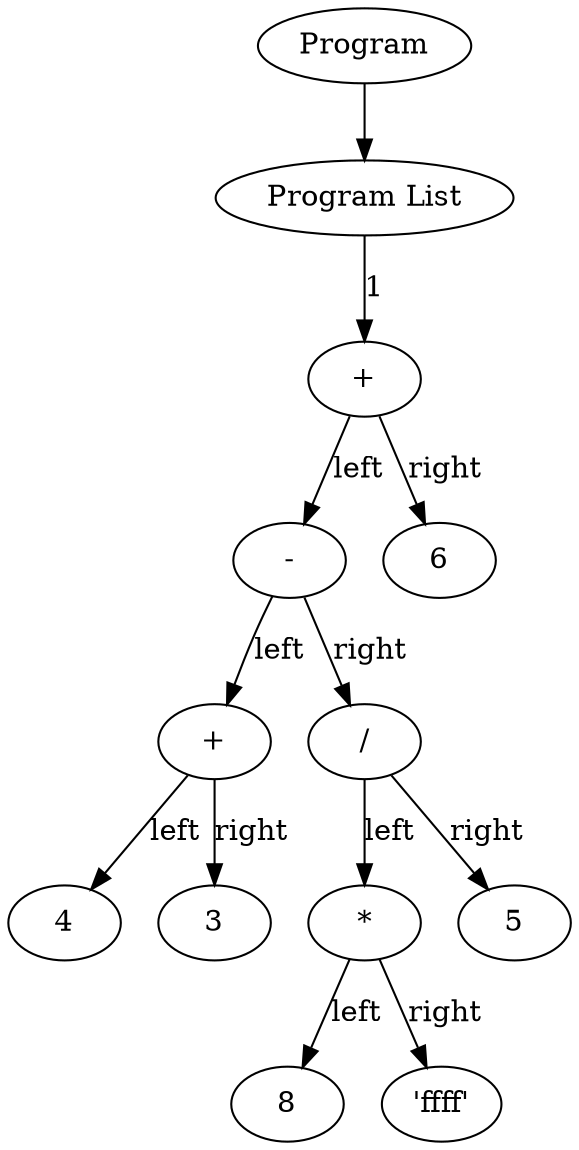 digraph G {
node13 [label="Program"];
node14 [label="Program List"];
node13->node14 [label=""];
node14->node15 [label="1"];
node15 [label="+"];
node15->node16 [label="left"];
node16 [label="-"];
node16->node17 [label="left"];
node17 [label="+"];
node17->node18 [label="left"];
node18 [label="4"];
node17->node19 [label="right"];
node19 [label="3"];
node16->node20 [label="right"];
node20 [label="/"];
node20->node21 [label="left"];
node21 [label="*"];
node21->node22 [label="left"];
node22 [label="8"];
node21->node23 [label="right"];
node23 [label="'ffff'"];
node20->node24 [label="right"];
node24 [label="5"];
node15->node25 [label="right"];
node25 [label="6"];
}